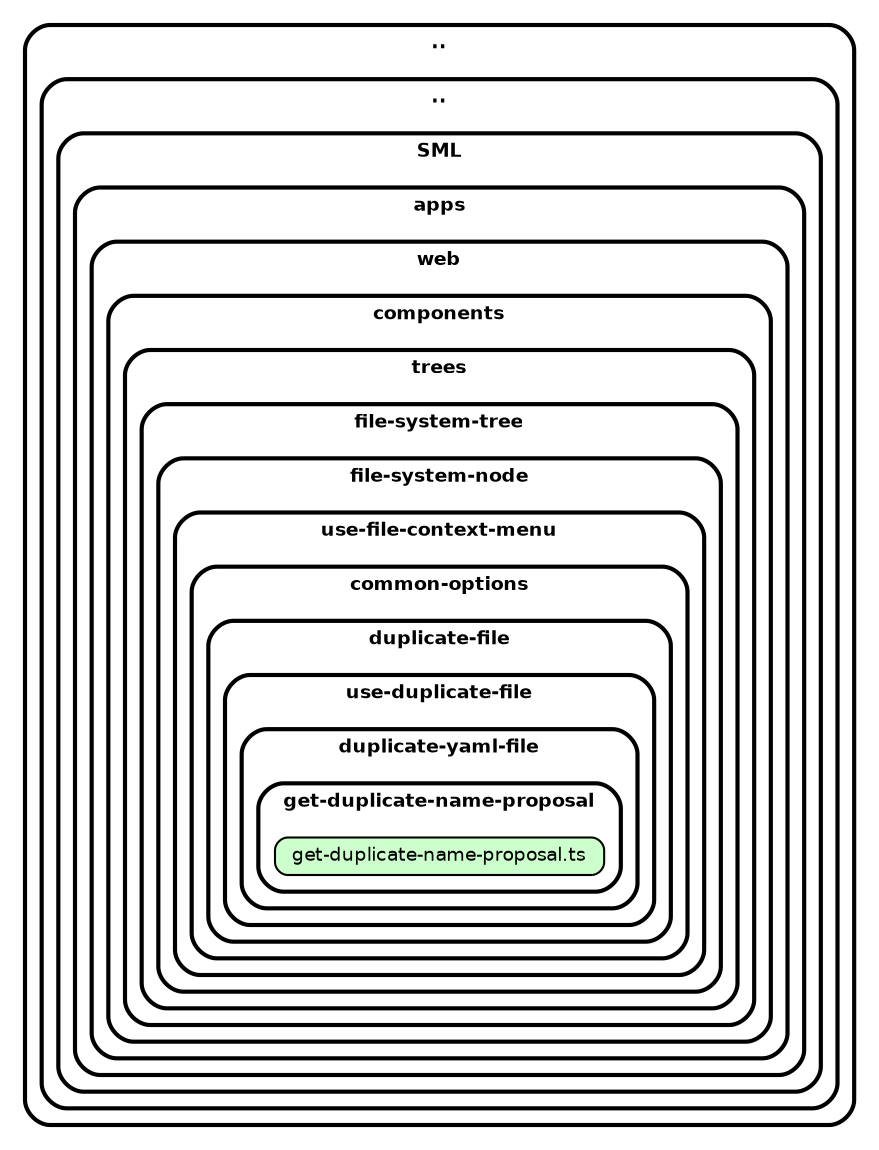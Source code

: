 strict digraph "dependency-cruiser output"{
    rankdir="LR" splines="true" overlap="false" nodesep="0.16" ranksep="0.18" fontname="Helvetica-bold" fontsize="9" style="rounded,bold,filled" fillcolor="#ffffff" compound="true"
    node [shape="box" style="rounded, filled" height="0.2" color="black" fillcolor="#ffffcc" fontcolor="black" fontname="Helvetica" fontsize="9"]
    edge [arrowhead="normal" arrowsize="0.6" penwidth="2.0" color="#00000033" fontname="Helvetica" fontsize="9"]

    subgraph "cluster_.." {label=".." subgraph "cluster_../.." {label=".." subgraph "cluster_../../SML" {label="SML" subgraph "cluster_../../SML/apps" {label="apps" subgraph "cluster_../../SML/apps/web" {label="web" subgraph "cluster_../../SML/apps/web/components" {label="components" subgraph "cluster_../../SML/apps/web/components/trees" {label="trees" subgraph "cluster_../../SML/apps/web/components/trees/file-system-tree" {label="file-system-tree" subgraph "cluster_../../SML/apps/web/components/trees/file-system-tree/file-system-node" {label="file-system-node" subgraph "cluster_../../SML/apps/web/components/trees/file-system-tree/file-system-node/use-file-context-menu" {label="use-file-context-menu" subgraph "cluster_../../SML/apps/web/components/trees/file-system-tree/file-system-node/use-file-context-menu/common-options" {label="common-options" subgraph "cluster_../../SML/apps/web/components/trees/file-system-tree/file-system-node/use-file-context-menu/common-options/duplicate-file" {label="duplicate-file" subgraph "cluster_../../SML/apps/web/components/trees/file-system-tree/file-system-node/use-file-context-menu/common-options/duplicate-file/use-duplicate-file" {label="use-duplicate-file" subgraph "cluster_../../SML/apps/web/components/trees/file-system-tree/file-system-node/use-file-context-menu/common-options/duplicate-file/use-duplicate-file/duplicate-yaml-file" {label="duplicate-yaml-file" subgraph "cluster_../../SML/apps/web/components/trees/file-system-tree/file-system-node/use-file-context-menu/common-options/duplicate-file/use-duplicate-file/duplicate-yaml-file/get-duplicate-name-proposal" {label="get-duplicate-name-proposal" "../../SML/apps/web/components/trees/file-system-tree/file-system-node/use-file-context-menu/common-options/duplicate-file/use-duplicate-file/duplicate-yaml-file/get-duplicate-name-proposal/get-duplicate-name-proposal.ts" [label=<get-duplicate-name-proposal.ts> tooltip="get-duplicate-name-proposal.ts" URL="../../SML/apps/web/components/trees/file-system-tree/file-system-node/use-file-context-menu/common-options/duplicate-file/use-duplicate-file/duplicate-yaml-file/get-duplicate-name-proposal/get-duplicate-name-proposal.ts" fillcolor="#ccffcc"] } } } } } } } } } } } } } } }
}
